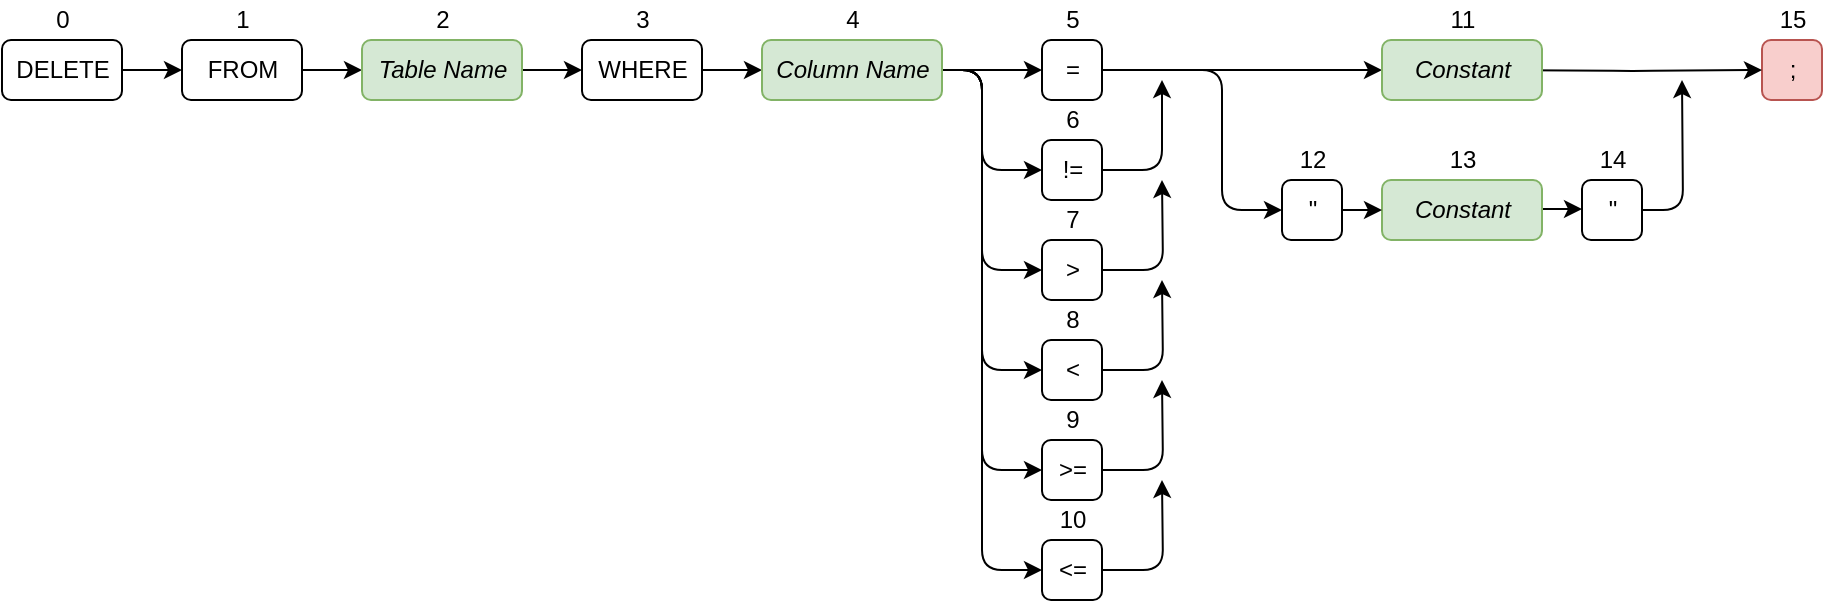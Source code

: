 <mxfile version="13.6.9" type="device"><diagram id="HH97DMklG3GvuwQJtJBX" name="Page-1"><mxGraphModel dx="1422" dy="755" grid="1" gridSize="10" guides="1" tooltips="1" connect="1" arrows="1" fold="1" page="1" pageScale="1" pageWidth="850" pageHeight="1100" math="0" shadow="0"><root><mxCell id="0"/><mxCell id="1" parent="0"/><mxCell id="w54cBLAl5rAkxmdbFsFD-27" style="edgeStyle=orthogonalEdgeStyle;orthogonalLoop=1;jettySize=auto;html=1;exitX=1;exitY=0.5;exitDx=0;exitDy=0;entryX=0;entryY=0.5;entryDx=0;entryDy=0;" parent="1" source="w54cBLAl5rAkxmdbFsFD-1" target="w54cBLAl5rAkxmdbFsFD-3" edge="1"><mxGeometry relative="1" as="geometry"/></mxCell><mxCell id="w54cBLAl5rAkxmdbFsFD-1" value="DELETE" style="html=1;rounded=1;" parent="1" vertex="1"><mxGeometry x="80" y="80" width="60" height="30" as="geometry"/></mxCell><mxCell id="w54cBLAl5rAkxmdbFsFD-2" value="0" style="text;html=1;align=center;verticalAlign=middle;resizable=0;points=[];autosize=1;rounded=1;" parent="1" vertex="1"><mxGeometry x="100" y="60" width="20" height="20" as="geometry"/></mxCell><mxCell id="w54cBLAl5rAkxmdbFsFD-28" style="edgeStyle=orthogonalEdgeStyle;orthogonalLoop=1;jettySize=auto;html=1;exitX=1;exitY=0.5;exitDx=0;exitDy=0;entryX=0;entryY=0.5;entryDx=0;entryDy=0;" parent="1" source="w54cBLAl5rAkxmdbFsFD-3" target="w54cBLAl5rAkxmdbFsFD-5" edge="1"><mxGeometry relative="1" as="geometry"/></mxCell><mxCell id="w54cBLAl5rAkxmdbFsFD-3" value="FROM" style="html=1;rounded=1;" parent="1" vertex="1"><mxGeometry x="170" y="80" width="60" height="30" as="geometry"/></mxCell><mxCell id="w54cBLAl5rAkxmdbFsFD-4" value="1" style="text;html=1;align=center;verticalAlign=middle;resizable=0;points=[];autosize=1;rounded=1;" parent="1" vertex="1"><mxGeometry x="190" y="60" width="20" height="20" as="geometry"/></mxCell><mxCell id="w54cBLAl5rAkxmdbFsFD-29" style="edgeStyle=orthogonalEdgeStyle;orthogonalLoop=1;jettySize=auto;html=1;exitX=1;exitY=0.5;exitDx=0;exitDy=0;entryX=0;entryY=0.5;entryDx=0;entryDy=0;" parent="1" source="w54cBLAl5rAkxmdbFsFD-5" target="w54cBLAl5rAkxmdbFsFD-45" edge="1"><mxGeometry relative="1" as="geometry"><mxPoint x="370" y="95" as="targetPoint"/></mxGeometry></mxCell><mxCell id="w54cBLAl5rAkxmdbFsFD-5" value="&lt;i&gt;Table Name&lt;/i&gt;" style="html=1;fillColor=#d5e8d4;strokeColor=#82b366;rounded=1;" parent="1" vertex="1"><mxGeometry x="260" y="80" width="80" height="30" as="geometry"/></mxCell><mxCell id="w54cBLAl5rAkxmdbFsFD-6" value="2" style="text;html=1;align=center;verticalAlign=middle;resizable=0;points=[];autosize=1;rounded=1;" parent="1" vertex="1"><mxGeometry x="290" y="60" width="20" height="20" as="geometry"/></mxCell><mxCell id="w54cBLAl5rAkxmdbFsFD-44" style="edgeStyle=orthogonalEdgeStyle;orthogonalLoop=1;jettySize=auto;html=1;exitX=1;exitY=0.5;exitDx=0;exitDy=0;entryX=0;entryY=0.5;entryDx=0;entryDy=0;" parent="1" source="w54cBLAl5rAkxmdbFsFD-45" edge="1"><mxGeometry relative="1" as="geometry"><mxPoint x="460" y="95" as="targetPoint"/></mxGeometry></mxCell><mxCell id="w54cBLAl5rAkxmdbFsFD-45" value="WHERE" style="html=1;rounded=1;" parent="1" vertex="1"><mxGeometry x="370" y="80" width="60" height="30" as="geometry"/></mxCell><mxCell id="w54cBLAl5rAkxmdbFsFD-46" value="3" style="text;html=1;align=center;verticalAlign=middle;resizable=0;points=[];autosize=1;rounded=1;" parent="1" vertex="1"><mxGeometry x="390" y="60" width="20" height="20" as="geometry"/></mxCell><mxCell id="w54cBLAl5rAkxmdbFsFD-50" style="edgeStyle=orthogonalEdgeStyle;orthogonalLoop=1;jettySize=auto;html=1;exitX=1;exitY=0.5;exitDx=0;exitDy=0;entryX=0;entryY=0.5;entryDx=0;entryDy=0;" parent="1" source="w54cBLAl5rAkxmdbFsFD-51" target="w54cBLAl5rAkxmdbFsFD-62" edge="1"><mxGeometry relative="1" as="geometry"><mxPoint x="570" y="95" as="sourcePoint"/><mxPoint x="600" y="95" as="targetPoint"/></mxGeometry></mxCell><mxCell id="w54cBLAl5rAkxmdbFsFD-81" style="edgeStyle=orthogonalEdgeStyle;orthogonalLoop=1;jettySize=auto;html=1;exitX=1;exitY=0.5;exitDx=0;exitDy=0;entryX=0;entryY=0.5;entryDx=0;entryDy=0;" parent="1" source="w54cBLAl5rAkxmdbFsFD-51" target="w54cBLAl5rAkxmdbFsFD-72" edge="1"><mxGeometry relative="1" as="geometry"><mxPoint x="570" y="95" as="sourcePoint"/><Array as="points"><mxPoint x="570" y="95"/><mxPoint x="570" y="345"/></Array></mxGeometry></mxCell><mxCell id="w54cBLAl5rAkxmdbFsFD-82" style="edgeStyle=orthogonalEdgeStyle;orthogonalLoop=1;jettySize=auto;html=1;exitX=1;exitY=0.5;exitDx=0;exitDy=0;entryX=0;entryY=0.5;entryDx=0;entryDy=0;" parent="1" source="w54cBLAl5rAkxmdbFsFD-51" target="w54cBLAl5rAkxmdbFsFD-64" edge="1"><mxGeometry relative="1" as="geometry"><Array as="points"><mxPoint x="570" y="95"/><mxPoint x="570" y="145"/></Array></mxGeometry></mxCell><mxCell id="w54cBLAl5rAkxmdbFsFD-83" style="edgeStyle=orthogonalEdgeStyle;orthogonalLoop=1;jettySize=auto;html=1;exitX=1;exitY=0.5;exitDx=0;exitDy=0;entryX=0;entryY=0.5;entryDx=0;entryDy=0;" parent="1" source="w54cBLAl5rAkxmdbFsFD-51" target="w54cBLAl5rAkxmdbFsFD-66" edge="1"><mxGeometry relative="1" as="geometry"><Array as="points"><mxPoint x="570" y="95"/><mxPoint x="570" y="195"/></Array></mxGeometry></mxCell><mxCell id="w54cBLAl5rAkxmdbFsFD-85" style="edgeStyle=orthogonalEdgeStyle;orthogonalLoop=1;jettySize=auto;html=1;exitX=1;exitY=0.5;exitDx=0;exitDy=0;entryX=0;entryY=0.5;entryDx=0;entryDy=0;" parent="1" source="w54cBLAl5rAkxmdbFsFD-51" target="w54cBLAl5rAkxmdbFsFD-68" edge="1"><mxGeometry relative="1" as="geometry"><Array as="points"><mxPoint x="570" y="95"/><mxPoint x="570" y="245"/></Array></mxGeometry></mxCell><mxCell id="w54cBLAl5rAkxmdbFsFD-86" style="edgeStyle=orthogonalEdgeStyle;orthogonalLoop=1;jettySize=auto;html=1;exitX=1;exitY=0.5;exitDx=0;exitDy=0;entryX=0;entryY=0.5;entryDx=0;entryDy=0;" parent="1" source="w54cBLAl5rAkxmdbFsFD-51" target="w54cBLAl5rAkxmdbFsFD-70" edge="1"><mxGeometry relative="1" as="geometry"><Array as="points"><mxPoint x="570" y="95"/><mxPoint x="570" y="295"/></Array></mxGeometry></mxCell><mxCell id="w54cBLAl5rAkxmdbFsFD-51" value="&lt;i&gt;Column Name&lt;/i&gt;" style="html=1;fillColor=#d5e8d4;strokeColor=#82b366;rounded=1;" parent="1" vertex="1"><mxGeometry x="460" y="80" width="90" height="30" as="geometry"/></mxCell><mxCell id="w54cBLAl5rAkxmdbFsFD-52" value="4" style="text;html=1;align=center;verticalAlign=middle;resizable=0;points=[];autosize=1;rounded=1;" parent="1" vertex="1"><mxGeometry x="495" y="60" width="20" height="20" as="geometry"/></mxCell><mxCell id="w54cBLAl5rAkxmdbFsFD-53" value=";" style="html=1;fillColor=#f8cecc;strokeColor=#b85450;rounded=1;" parent="1" vertex="1"><mxGeometry x="960" y="80" width="30" height="30" as="geometry"/></mxCell><mxCell id="w54cBLAl5rAkxmdbFsFD-54" value="15" style="text;html=1;align=center;verticalAlign=middle;resizable=0;points=[];autosize=1;rounded=1;" parent="1" vertex="1"><mxGeometry x="960" y="60" width="30" height="20" as="geometry"/></mxCell><mxCell id="w54cBLAl5rAkxmdbFsFD-58" style="edgeStyle=orthogonalEdgeStyle;orthogonalLoop=1;jettySize=auto;html=1;exitX=1;exitY=0.5;exitDx=0;exitDy=0;entryX=0;entryY=0.5;entryDx=0;entryDy=0;" parent="1" target="w54cBLAl5rAkxmdbFsFD-53" edge="1"><mxGeometry relative="1" as="geometry"><mxPoint x="830" y="95" as="sourcePoint"/><mxPoint x="860" y="95" as="targetPoint"/></mxGeometry></mxCell><mxCell id="w54cBLAl5rAkxmdbFsFD-76" style="edgeStyle=orthogonalEdgeStyle;orthogonalLoop=1;jettySize=auto;html=1;exitX=1;exitY=0.5;exitDx=0;exitDy=0;entryX=0;entryY=0.5;entryDx=0;entryDy=0;" parent="1" source="w54cBLAl5rAkxmdbFsFD-62" target="w54cBLAl5rAkxmdbFsFD-74" edge="1"><mxGeometry relative="1" as="geometry"><mxPoint x="655" y="95" as="targetPoint"/></mxGeometry></mxCell><mxCell id="E5-pLHSfCQ5n6QN4_R9a-12" style="edgeStyle=orthogonalEdgeStyle;rounded=1;orthogonalLoop=1;jettySize=auto;html=1;exitX=1;exitY=0.5;exitDx=0;exitDy=0;entryX=0;entryY=0.5;entryDx=0;entryDy=0;" edge="1" parent="1" source="w54cBLAl5rAkxmdbFsFD-62" target="E5-pLHSfCQ5n6QN4_R9a-4"><mxGeometry relative="1" as="geometry"><Array as="points"><mxPoint x="690" y="95"/><mxPoint x="690" y="165"/></Array></mxGeometry></mxCell><mxCell id="w54cBLAl5rAkxmdbFsFD-62" value="=" style="html=1;rounded=1;" parent="1" vertex="1"><mxGeometry x="600" y="80" width="30" height="30" as="geometry"/></mxCell><mxCell id="w54cBLAl5rAkxmdbFsFD-63" value="5" style="text;html=1;align=center;verticalAlign=middle;resizable=0;points=[];autosize=1;rounded=1;" parent="1" vertex="1"><mxGeometry x="605" y="60" width="20" height="20" as="geometry"/></mxCell><mxCell id="E5-pLHSfCQ5n6QN4_R9a-7" style="edgeStyle=orthogonalEdgeStyle;rounded=1;orthogonalLoop=1;jettySize=auto;html=1;exitX=1;exitY=0.5;exitDx=0;exitDy=0;" edge="1" parent="1" source="w54cBLAl5rAkxmdbFsFD-64"><mxGeometry relative="1" as="geometry"><mxPoint x="660" y="100" as="targetPoint"/><Array as="points"><mxPoint x="660" y="145"/><mxPoint x="660" y="100"/></Array></mxGeometry></mxCell><mxCell id="w54cBLAl5rAkxmdbFsFD-64" value="!=" style="html=1;rounded=1;" parent="1" vertex="1"><mxGeometry x="600" y="130" width="30" height="30" as="geometry"/></mxCell><mxCell id="w54cBLAl5rAkxmdbFsFD-65" value="6" style="text;html=1;align=center;verticalAlign=middle;resizable=0;points=[];autosize=1;rounded=1;" parent="1" vertex="1"><mxGeometry x="605" y="110" width="20" height="20" as="geometry"/></mxCell><mxCell id="E5-pLHSfCQ5n6QN4_R9a-8" style="edgeStyle=orthogonalEdgeStyle;rounded=1;orthogonalLoop=1;jettySize=auto;html=1;exitX=1;exitY=0.5;exitDx=0;exitDy=0;" edge="1" parent="1" source="w54cBLAl5rAkxmdbFsFD-66"><mxGeometry relative="1" as="geometry"><mxPoint x="660" y="150" as="targetPoint"/></mxGeometry></mxCell><mxCell id="w54cBLAl5rAkxmdbFsFD-66" value="&amp;gt;" style="html=1;rounded=1;" parent="1" vertex="1"><mxGeometry x="600" y="180" width="30" height="30" as="geometry"/></mxCell><mxCell id="w54cBLAl5rAkxmdbFsFD-67" value="7" style="text;html=1;align=center;verticalAlign=middle;resizable=0;points=[];autosize=1;rounded=1;" parent="1" vertex="1"><mxGeometry x="605" y="160" width="20" height="20" as="geometry"/></mxCell><mxCell id="E5-pLHSfCQ5n6QN4_R9a-9" style="edgeStyle=orthogonalEdgeStyle;rounded=1;orthogonalLoop=1;jettySize=auto;html=1;exitX=1;exitY=0.5;exitDx=0;exitDy=0;" edge="1" parent="1" source="w54cBLAl5rAkxmdbFsFD-68"><mxGeometry relative="1" as="geometry"><mxPoint x="660" y="200" as="targetPoint"/></mxGeometry></mxCell><mxCell id="w54cBLAl5rAkxmdbFsFD-68" value="&amp;lt;" style="html=1;rounded=1;" parent="1" vertex="1"><mxGeometry x="600" y="230" width="30" height="30" as="geometry"/></mxCell><mxCell id="w54cBLAl5rAkxmdbFsFD-69" value="8" style="text;html=1;align=center;verticalAlign=middle;resizable=0;points=[];autosize=1;rounded=1;" parent="1" vertex="1"><mxGeometry x="605" y="210" width="20" height="20" as="geometry"/></mxCell><mxCell id="E5-pLHSfCQ5n6QN4_R9a-10" style="edgeStyle=orthogonalEdgeStyle;rounded=1;orthogonalLoop=1;jettySize=auto;html=1;exitX=1;exitY=0.5;exitDx=0;exitDy=0;" edge="1" parent="1" source="w54cBLAl5rAkxmdbFsFD-70"><mxGeometry relative="1" as="geometry"><mxPoint x="660" y="250" as="targetPoint"/></mxGeometry></mxCell><mxCell id="w54cBLAl5rAkxmdbFsFD-70" value="&amp;gt;=" style="html=1;rounded=1;" parent="1" vertex="1"><mxGeometry x="600" y="280" width="30" height="30" as="geometry"/></mxCell><mxCell id="w54cBLAl5rAkxmdbFsFD-71" value="9" style="text;html=1;align=center;verticalAlign=middle;resizable=0;points=[];autosize=1;rounded=1;" parent="1" vertex="1"><mxGeometry x="605" y="260" width="20" height="20" as="geometry"/></mxCell><mxCell id="E5-pLHSfCQ5n6QN4_R9a-11" style="edgeStyle=orthogonalEdgeStyle;rounded=1;orthogonalLoop=1;jettySize=auto;html=1;exitX=1;exitY=0.5;exitDx=0;exitDy=0;" edge="1" parent="1" source="w54cBLAl5rAkxmdbFsFD-72"><mxGeometry relative="1" as="geometry"><mxPoint x="660" y="300" as="targetPoint"/></mxGeometry></mxCell><mxCell id="w54cBLAl5rAkxmdbFsFD-72" value="&amp;lt;=" style="html=1;rounded=1;" parent="1" vertex="1"><mxGeometry x="600" y="330" width="30" height="30" as="geometry"/></mxCell><mxCell id="w54cBLAl5rAkxmdbFsFD-73" value="10" style="text;html=1;align=center;verticalAlign=middle;resizable=0;points=[];autosize=1;rounded=1;" parent="1" vertex="1"><mxGeometry x="600" y="310" width="30" height="20" as="geometry"/></mxCell><mxCell id="w54cBLAl5rAkxmdbFsFD-74" value="&lt;i&gt;Constant&lt;/i&gt;" style="html=1;fillColor=#d5e8d4;strokeColor=#82b366;rounded=1;" parent="1" vertex="1"><mxGeometry x="770" y="80" width="80" height="30" as="geometry"/></mxCell><mxCell id="w54cBLAl5rAkxmdbFsFD-75" value="11" style="text;html=1;align=center;verticalAlign=middle;resizable=0;points=[];autosize=1;rounded=1;" parent="1" vertex="1"><mxGeometry x="795" y="60" width="30" height="20" as="geometry"/></mxCell><mxCell id="E5-pLHSfCQ5n6QN4_R9a-1" style="edgeStyle=orthogonalEdgeStyle;orthogonalLoop=1;jettySize=auto;html=1;exitX=1;exitY=0.5;exitDx=0;exitDy=0;entryX=0;entryY=0.5;entryDx=0;entryDy=0;" edge="1" parent="1" target="E5-pLHSfCQ5n6QN4_R9a-5"><mxGeometry relative="1" as="geometry"><mxPoint x="840" y="164.5" as="sourcePoint"/><mxPoint x="880" y="164.5" as="targetPoint"/></mxGeometry></mxCell><mxCell id="E5-pLHSfCQ5n6QN4_R9a-2" value="&lt;i&gt;Constant&lt;/i&gt;" style="html=1;fillColor=#d5e8d4;strokeColor=#82b366;rounded=1;" vertex="1" parent="1"><mxGeometry x="770" y="150" width="80" height="30" as="geometry"/></mxCell><mxCell id="E5-pLHSfCQ5n6QN4_R9a-3" value="13" style="text;html=1;align=center;verticalAlign=middle;resizable=0;points=[];autosize=1;rounded=1;" vertex="1" parent="1"><mxGeometry x="795" y="130" width="30" height="20" as="geometry"/></mxCell><mxCell id="E5-pLHSfCQ5n6QN4_R9a-6" style="edgeStyle=orthogonalEdgeStyle;rounded=0;orthogonalLoop=1;jettySize=auto;html=1;exitX=1;exitY=0.5;exitDx=0;exitDy=0;entryX=0;entryY=0.5;entryDx=0;entryDy=0;" edge="1" parent="1" source="E5-pLHSfCQ5n6QN4_R9a-4" target="E5-pLHSfCQ5n6QN4_R9a-2"><mxGeometry relative="1" as="geometry"/></mxCell><mxCell id="E5-pLHSfCQ5n6QN4_R9a-4" value="&quot;" style="html=1;rounded=1;" vertex="1" parent="1"><mxGeometry x="720" y="150" width="30" height="30" as="geometry"/></mxCell><mxCell id="E5-pLHSfCQ5n6QN4_R9a-13" style="edgeStyle=orthogonalEdgeStyle;rounded=1;orthogonalLoop=1;jettySize=auto;html=1;exitX=1;exitY=0.5;exitDx=0;exitDy=0;" edge="1" parent="1" source="E5-pLHSfCQ5n6QN4_R9a-5"><mxGeometry relative="1" as="geometry"><mxPoint x="920" y="100" as="targetPoint"/></mxGeometry></mxCell><mxCell id="E5-pLHSfCQ5n6QN4_R9a-5" value="&quot;" style="html=1;rounded=1;" vertex="1" parent="1"><mxGeometry x="870" y="150" width="30" height="30" as="geometry"/></mxCell><mxCell id="E5-pLHSfCQ5n6QN4_R9a-14" value="12" style="text;html=1;align=center;verticalAlign=middle;resizable=0;points=[];autosize=1;rounded=1;" vertex="1" parent="1"><mxGeometry x="720" y="130" width="30" height="20" as="geometry"/></mxCell><mxCell id="E5-pLHSfCQ5n6QN4_R9a-15" value="14" style="text;html=1;align=center;verticalAlign=middle;resizable=0;points=[];autosize=1;rounded=1;" vertex="1" parent="1"><mxGeometry x="870" y="130" width="30" height="20" as="geometry"/></mxCell></root></mxGraphModel></diagram></mxfile>